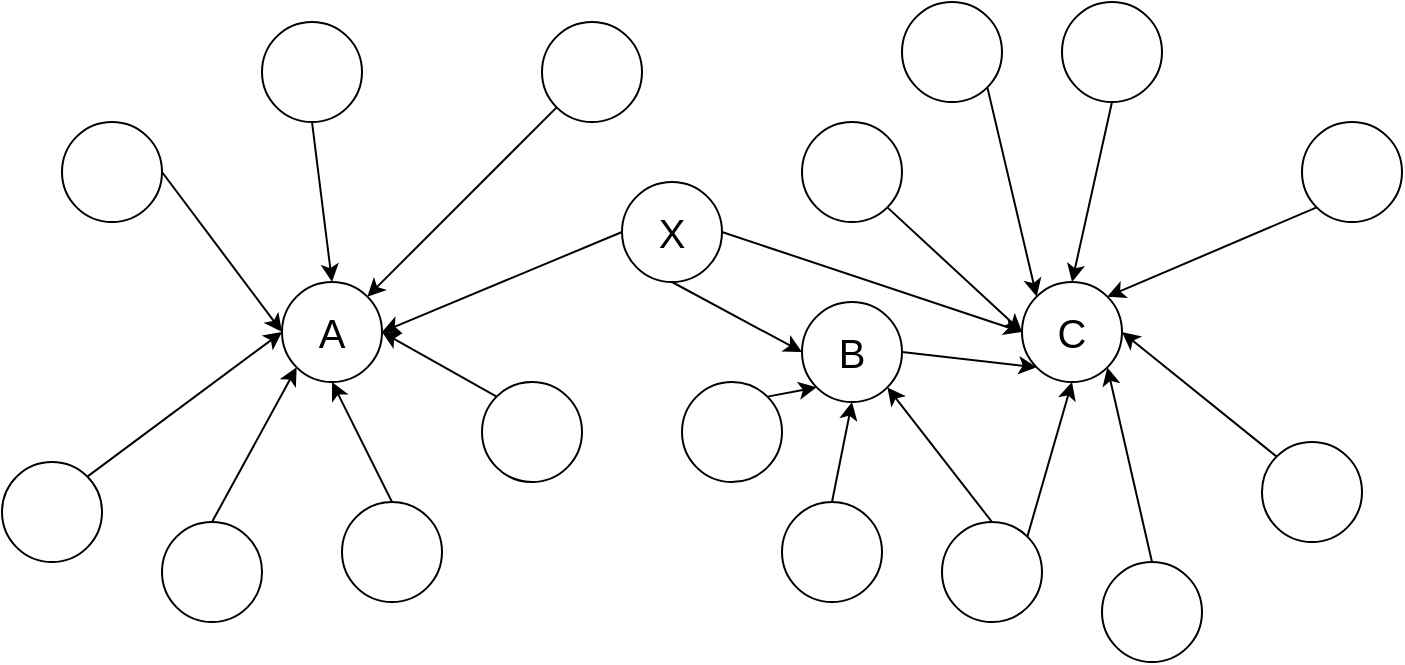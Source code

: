 <mxfile version="12.4.9" type="onedrive"><diagram id="wyCjQI05sYJ2tvOIcJ_B" name="Page-1"><mxGraphModel dx="961" dy="606" grid="1" gridSize="10" guides="1" tooltips="1" connect="1" arrows="1" fold="1" page="1" pageScale="1" pageWidth="827" pageHeight="1169" math="0" shadow="0"><root><mxCell id="0"/><mxCell id="1" parent="0"/><mxCell id="DbeH1DjeMZNEnddiffR9-1" value="" style="ellipse;whiteSpace=wrap;html=1;aspect=fixed;fillColor=#FFFFFF;" vertex="1" parent="1"><mxGeometry x="60" y="120" width="50" height="50" as="geometry"/></mxCell><mxCell id="DbeH1DjeMZNEnddiffR9-2" value="" style="ellipse;whiteSpace=wrap;html=1;aspect=fixed;fillColor=#FFFFFF;" vertex="1" parent="1"><mxGeometry x="160" y="70" width="50" height="50" as="geometry"/></mxCell><mxCell id="DbeH1DjeMZNEnddiffR9-3" value="&lt;font style=&quot;font-size: 20px&quot;&gt;A&lt;/font&gt;" style="ellipse;whiteSpace=wrap;html=1;aspect=fixed;fillColor=#FFFFFF;" vertex="1" parent="1"><mxGeometry x="170" y="200" width="50" height="50" as="geometry"/></mxCell><mxCell id="DbeH1DjeMZNEnddiffR9-4" value="" style="ellipse;whiteSpace=wrap;html=1;aspect=fixed;fillColor=#FFFFFF;" vertex="1" parent="1"><mxGeometry x="110" y="320" width="50" height="50" as="geometry"/></mxCell><mxCell id="DbeH1DjeMZNEnddiffR9-5" value="" style="ellipse;whiteSpace=wrap;html=1;aspect=fixed;fillColor=#FFFFFF;" vertex="1" parent="1"><mxGeometry x="200" y="310" width="50" height="50" as="geometry"/></mxCell><mxCell id="DbeH1DjeMZNEnddiffR9-6" value="" style="ellipse;whiteSpace=wrap;html=1;aspect=fixed;fillColor=#FFFFFF;" vertex="1" parent="1"><mxGeometry x="30" y="290" width="50" height="50" as="geometry"/></mxCell><mxCell id="DbeH1DjeMZNEnddiffR9-8" value="" style="ellipse;whiteSpace=wrap;html=1;aspect=fixed;fillColor=#FFFFFF;" vertex="1" parent="1"><mxGeometry x="300" y="70" width="50" height="50" as="geometry"/></mxCell><mxCell id="DbeH1DjeMZNEnddiffR9-9" value="&lt;font style=&quot;font-size: 20px&quot;&gt;X&lt;/font&gt;" style="ellipse;whiteSpace=wrap;html=1;aspect=fixed;fillColor=#FFFFFF;" vertex="1" parent="1"><mxGeometry x="340" y="150" width="50" height="50" as="geometry"/></mxCell><mxCell id="DbeH1DjeMZNEnddiffR9-10" value="&lt;font style=&quot;font-size: 20px&quot;&gt;C&lt;/font&gt;" style="ellipse;whiteSpace=wrap;html=1;aspect=fixed;fillColor=#FFFFFF;" vertex="1" parent="1"><mxGeometry x="540" y="200" width="50" height="50" as="geometry"/></mxCell><mxCell id="DbeH1DjeMZNEnddiffR9-11" value="" style="ellipse;whiteSpace=wrap;html=1;aspect=fixed;fillColor=#FFFFFF;" vertex="1" parent="1"><mxGeometry x="420" y="310" width="50" height="50" as="geometry"/></mxCell><mxCell id="DbeH1DjeMZNEnddiffR9-12" value="" style="ellipse;whiteSpace=wrap;html=1;aspect=fixed;fillColor=#FFFFFF;" vertex="1" parent="1"><mxGeometry x="430" y="120" width="50" height="50" as="geometry"/></mxCell><mxCell id="DbeH1DjeMZNEnddiffR9-14" value="" style="ellipse;whiteSpace=wrap;html=1;aspect=fixed;fillColor=#FFFFFF;" vertex="1" parent="1"><mxGeometry x="370" y="250" width="50" height="50" as="geometry"/></mxCell><mxCell id="DbeH1DjeMZNEnddiffR9-15" value="" style="ellipse;whiteSpace=wrap;html=1;aspect=fixed;fillColor=#FFFFFF;" vertex="1" parent="1"><mxGeometry x="560" y="60" width="50" height="50" as="geometry"/></mxCell><mxCell id="DbeH1DjeMZNEnddiffR9-17" value="" style="ellipse;whiteSpace=wrap;html=1;aspect=fixed;fillColor=#FFFFFF;" vertex="1" parent="1"><mxGeometry x="660" y="280" width="50" height="50" as="geometry"/></mxCell><mxCell id="DbeH1DjeMZNEnddiffR9-18" value="" style="ellipse;whiteSpace=wrap;html=1;aspect=fixed;fillColor=#FFFFFF;" vertex="1" parent="1"><mxGeometry x="580" y="340" width="50" height="50" as="geometry"/></mxCell><mxCell id="DbeH1DjeMZNEnddiffR9-21" value="" style="ellipse;whiteSpace=wrap;html=1;aspect=fixed;fillColor=#FFFFFF;" vertex="1" parent="1"><mxGeometry x="270" y="250" width="50" height="50" as="geometry"/></mxCell><mxCell id="DbeH1DjeMZNEnddiffR9-22" value="&lt;font style=&quot;font-size: 20px&quot;&gt;B&lt;/font&gt;" style="ellipse;whiteSpace=wrap;html=1;aspect=fixed;fillColor=#FFFFFF;" vertex="1" parent="1"><mxGeometry x="430" y="210" width="50" height="50" as="geometry"/></mxCell><mxCell id="DbeH1DjeMZNEnddiffR9-23" value="" style="ellipse;whiteSpace=wrap;html=1;aspect=fixed;fillColor=#FFFFFF;" vertex="1" parent="1"><mxGeometry x="500" y="320" width="50" height="50" as="geometry"/></mxCell><mxCell id="DbeH1DjeMZNEnddiffR9-24" value="" style="ellipse;whiteSpace=wrap;html=1;aspect=fixed;fillColor=#FFFFFF;" vertex="1" parent="1"><mxGeometry x="680" y="120" width="50" height="50" as="geometry"/></mxCell><mxCell id="DbeH1DjeMZNEnddiffR9-25" value="" style="ellipse;whiteSpace=wrap;html=1;aspect=fixed;fillColor=#FFFFFF;" vertex="1" parent="1"><mxGeometry x="480" y="60" width="50" height="50" as="geometry"/></mxCell><mxCell id="DbeH1DjeMZNEnddiffR9-26" style="edgeStyle=orthogonalEdgeStyle;rounded=0;orthogonalLoop=1;jettySize=auto;html=1;exitX=0.5;exitY=1;exitDx=0;exitDy=0;" edge="1" parent="1" source="DbeH1DjeMZNEnddiffR9-5" target="DbeH1DjeMZNEnddiffR9-5"><mxGeometry relative="1" as="geometry"/></mxCell><mxCell id="DbeH1DjeMZNEnddiffR9-28" value="" style="endArrow=classic;html=1;entryX=0;entryY=0.5;entryDx=0;entryDy=0;exitX=1;exitY=0.5;exitDx=0;exitDy=0;endFill=1;" edge="1" parent="1" source="DbeH1DjeMZNEnddiffR9-1" target="DbeH1DjeMZNEnddiffR9-3"><mxGeometry width="50" height="50" relative="1" as="geometry"><mxPoint x="72.678" y="102.678" as="sourcePoint"/><mxPoint x="180" y="235" as="targetPoint"/></mxGeometry></mxCell><mxCell id="DbeH1DjeMZNEnddiffR9-29" value="" style="endArrow=classic;html=1;entryX=0;entryY=0.5;entryDx=0;entryDy=0;exitX=1;exitY=0;exitDx=0;exitDy=0;endFill=1;" edge="1" parent="1" source="DbeH1DjeMZNEnddiffR9-6" target="DbeH1DjeMZNEnddiffR9-3"><mxGeometry width="50" height="50" relative="1" as="geometry"><mxPoint x="100" y="235" as="sourcePoint"/><mxPoint x="180" y="235" as="targetPoint"/></mxGeometry></mxCell><mxCell id="DbeH1DjeMZNEnddiffR9-30" value="" style="endArrow=classic;html=1;entryX=0;entryY=1;entryDx=0;entryDy=0;exitX=0.5;exitY=0;exitDx=0;exitDy=0;endFill=1;" edge="1" parent="1" source="DbeH1DjeMZNEnddiffR9-4" target="DbeH1DjeMZNEnddiffR9-3"><mxGeometry width="50" height="50" relative="1" as="geometry"><mxPoint x="110" y="245" as="sourcePoint"/><mxPoint x="190" y="245" as="targetPoint"/></mxGeometry></mxCell><mxCell id="DbeH1DjeMZNEnddiffR9-31" value="" style="endArrow=classic;html=1;entryX=0.5;entryY=1;entryDx=0;entryDy=0;exitX=0.5;exitY=0;exitDx=0;exitDy=0;endFill=1;" edge="1" parent="1" source="DbeH1DjeMZNEnddiffR9-5" target="DbeH1DjeMZNEnddiffR9-3"><mxGeometry width="50" height="50" relative="1" as="geometry"><mxPoint x="145" y="330" as="sourcePoint"/><mxPoint x="180" y="235" as="targetPoint"/></mxGeometry></mxCell><mxCell id="DbeH1DjeMZNEnddiffR9-32" value="" style="endArrow=classic;html=1;entryX=1;entryY=0.5;entryDx=0;entryDy=0;exitX=0;exitY=0;exitDx=0;exitDy=0;endFill=1;" edge="1" parent="1" source="DbeH1DjeMZNEnddiffR9-21" target="DbeH1DjeMZNEnddiffR9-3"><mxGeometry width="50" height="50" relative="1" as="geometry"><mxPoint x="235" y="320" as="sourcePoint"/><mxPoint x="205" y="260" as="targetPoint"/></mxGeometry></mxCell><mxCell id="DbeH1DjeMZNEnddiffR9-33" value="" style="endArrow=classic;html=1;entryX=0.5;entryY=0;entryDx=0;entryDy=0;exitX=0.5;exitY=1;exitDx=0;exitDy=0;endFill=1;" edge="1" parent="1" source="DbeH1DjeMZNEnddiffR9-2" target="DbeH1DjeMZNEnddiffR9-3"><mxGeometry width="50" height="50" relative="1" as="geometry"><mxPoint x="245" y="330" as="sourcePoint"/><mxPoint x="215" y="270" as="targetPoint"/></mxGeometry></mxCell><mxCell id="DbeH1DjeMZNEnddiffR9-36" value="" style="endArrow=classic;html=1;entryX=1;entryY=0;entryDx=0;entryDy=0;exitX=0;exitY=1;exitDx=0;exitDy=0;endFill=1;" edge="1" parent="1" source="DbeH1DjeMZNEnddiffR9-8" target="DbeH1DjeMZNEnddiffR9-3"><mxGeometry width="50" height="50" relative="1" as="geometry"><mxPoint x="287.322" y="267.322" as="sourcePoint"/><mxPoint x="230" y="235" as="targetPoint"/></mxGeometry></mxCell><mxCell id="DbeH1DjeMZNEnddiffR9-37" value="" style="endArrow=classic;html=1;entryX=0;entryY=0.5;entryDx=0;entryDy=0;exitX=1;exitY=0.5;exitDx=0;exitDy=0;endFill=1;" edge="1" parent="1" source="DbeH1DjeMZNEnddiffR9-9" target="DbeH1DjeMZNEnddiffR9-10"><mxGeometry width="50" height="50" relative="1" as="geometry"><mxPoint x="310" y="105" as="sourcePoint"/><mxPoint x="222.678" y="217.322" as="targetPoint"/></mxGeometry></mxCell><mxCell id="DbeH1DjeMZNEnddiffR9-38" value="" style="endArrow=classic;html=1;entryX=0;entryY=1;entryDx=0;entryDy=0;exitX=1;exitY=0;exitDx=0;exitDy=0;endFill=1;" edge="1" parent="1" source="DbeH1DjeMZNEnddiffR9-14" target="DbeH1DjeMZNEnddiffR9-22"><mxGeometry width="50" height="50" relative="1" as="geometry"><mxPoint x="380" y="235" as="sourcePoint"/><mxPoint x="440" y="245" as="targetPoint"/></mxGeometry></mxCell><mxCell id="DbeH1DjeMZNEnddiffR9-39" value="" style="endArrow=classic;html=1;exitX=0.5;exitY=0;exitDx=0;exitDy=0;entryX=0.5;entryY=1;entryDx=0;entryDy=0;endFill=1;" edge="1" parent="1" source="DbeH1DjeMZNEnddiffR9-11" target="DbeH1DjeMZNEnddiffR9-22"><mxGeometry width="50" height="50" relative="1" as="geometry"><mxPoint x="422.678" y="267.322" as="sourcePoint"/><mxPoint x="447" y="263" as="targetPoint"/></mxGeometry></mxCell><mxCell id="DbeH1DjeMZNEnddiffR9-40" value="" style="endArrow=classic;html=1;exitX=0.5;exitY=0;exitDx=0;exitDy=0;entryX=1;entryY=1;entryDx=0;entryDy=0;endFill=1;" edge="1" parent="1" source="DbeH1DjeMZNEnddiffR9-23" target="DbeH1DjeMZNEnddiffR9-22"><mxGeometry width="50" height="50" relative="1" as="geometry"><mxPoint x="455" y="320" as="sourcePoint"/><mxPoint x="465" y="270" as="targetPoint"/></mxGeometry></mxCell><mxCell id="DbeH1DjeMZNEnddiffR9-41" value="" style="endArrow=classic;html=1;exitX=1;exitY=0;exitDx=0;exitDy=0;entryX=0.5;entryY=1;entryDx=0;entryDy=0;endFill=1;" edge="1" parent="1" source="DbeH1DjeMZNEnddiffR9-23" target="DbeH1DjeMZNEnddiffR9-10"><mxGeometry width="50" height="50" relative="1" as="geometry"><mxPoint x="535" y="330" as="sourcePoint"/><mxPoint x="482.678" y="262.678" as="targetPoint"/></mxGeometry></mxCell><mxCell id="DbeH1DjeMZNEnddiffR9-42" value="" style="endArrow=classic;html=1;exitX=0.5;exitY=0;exitDx=0;exitDy=0;entryX=1;entryY=1;entryDx=0;entryDy=0;endFill=1;" edge="1" parent="1" source="DbeH1DjeMZNEnddiffR9-18" target="DbeH1DjeMZNEnddiffR9-10"><mxGeometry width="50" height="50" relative="1" as="geometry"><mxPoint x="552.678" y="337.322" as="sourcePoint"/><mxPoint x="580" y="260" as="targetPoint"/></mxGeometry></mxCell><mxCell id="DbeH1DjeMZNEnddiffR9-43" value="" style="endArrow=classic;html=1;exitX=0;exitY=0;exitDx=0;exitDy=0;entryX=1;entryY=0.5;entryDx=0;entryDy=0;endFill=1;" edge="1" parent="1" source="DbeH1DjeMZNEnddiffR9-17" target="DbeH1DjeMZNEnddiffR9-10"><mxGeometry width="50" height="50" relative="1" as="geometry"><mxPoint x="615" y="350" as="sourcePoint"/><mxPoint x="592.678" y="252.678" as="targetPoint"/></mxGeometry></mxCell><mxCell id="DbeH1DjeMZNEnddiffR9-48" value="" style="endArrow=classic;html=1;exitX=0;exitY=1;exitDx=0;exitDy=0;entryX=1;entryY=0;entryDx=0;entryDy=0;endFill=1;" edge="1" parent="1" source="DbeH1DjeMZNEnddiffR9-24" target="DbeH1DjeMZNEnddiffR9-10"><mxGeometry width="50" height="50" relative="1" as="geometry"><mxPoint x="707.322" y="162.678" as="sourcePoint"/><mxPoint x="695" y="290" as="targetPoint"/></mxGeometry></mxCell><mxCell id="DbeH1DjeMZNEnddiffR9-49" value="" style="endArrow=classic;html=1;exitX=0.5;exitY=1;exitDx=0;exitDy=0;entryX=0.5;entryY=0;entryDx=0;entryDy=0;endFill=1;" edge="1" parent="1" source="DbeH1DjeMZNEnddiffR9-15" target="DbeH1DjeMZNEnddiffR9-10"><mxGeometry width="50" height="50" relative="1" as="geometry"><mxPoint x="627.322" y="132.678" as="sourcePoint"/><mxPoint x="575" y="210" as="targetPoint"/></mxGeometry></mxCell><mxCell id="DbeH1DjeMZNEnddiffR9-50" value="" style="endArrow=classic;html=1;exitX=1;exitY=1;exitDx=0;exitDy=0;entryX=0;entryY=0;entryDx=0;entryDy=0;endFill=1;" edge="1" parent="1" source="DbeH1DjeMZNEnddiffR9-25" target="DbeH1DjeMZNEnddiffR9-10"><mxGeometry width="50" height="50" relative="1" as="geometry"><mxPoint x="565" y="120" as="sourcePoint"/><mxPoint x="575" y="210" as="targetPoint"/></mxGeometry></mxCell><mxCell id="DbeH1DjeMZNEnddiffR9-51" value="" style="endArrow=classic;html=1;exitX=1;exitY=1;exitDx=0;exitDy=0;entryX=0;entryY=0.5;entryDx=0;entryDy=0;strokeColor=#000000;endFill=1;" edge="1" parent="1" source="DbeH1DjeMZNEnddiffR9-12" target="DbeH1DjeMZNEnddiffR9-10"><mxGeometry width="50" height="50" relative="1" as="geometry"><mxPoint x="492.678" y="102.678" as="sourcePoint"/><mxPoint x="557.322" y="217.322" as="targetPoint"/></mxGeometry></mxCell><mxCell id="DbeH1DjeMZNEnddiffR9-52" value="" style="endArrow=classic;html=1;exitX=1;exitY=0.5;exitDx=0;exitDy=0;entryX=0;entryY=1;entryDx=0;entryDy=0;endFill=1;" edge="1" parent="1" source="DbeH1DjeMZNEnddiffR9-22" target="DbeH1DjeMZNEnddiffR9-10"><mxGeometry width="50" height="50" relative="1" as="geometry"><mxPoint x="482.678" y="182.678" as="sourcePoint"/><mxPoint x="550" y="235" as="targetPoint"/></mxGeometry></mxCell><mxCell id="DbeH1DjeMZNEnddiffR9-55" value="" style="endArrow=classic;html=1;exitX=0;exitY=0.5;exitDx=0;exitDy=0;endFill=1;entryX=1;entryY=0.5;entryDx=0;entryDy=0;" edge="1" parent="1" source="DbeH1DjeMZNEnddiffR9-9" target="DbeH1DjeMZNEnddiffR9-3"><mxGeometry width="50" height="50" relative="1" as="geometry"><mxPoint x="20" y="460" as="sourcePoint"/><mxPoint x="300" y="170" as="targetPoint"/></mxGeometry></mxCell><mxCell id="DbeH1DjeMZNEnddiffR9-56" value="" style="endArrow=classic;html=1;exitX=0.5;exitY=1;exitDx=0;exitDy=0;endFill=1;entryX=0;entryY=0.5;entryDx=0;entryDy=0;" edge="1" parent="1" source="DbeH1DjeMZNEnddiffR9-9" target="DbeH1DjeMZNEnddiffR9-22"><mxGeometry width="50" height="50" relative="1" as="geometry"><mxPoint x="380" y="220" as="sourcePoint"/><mxPoint x="390" y="275" as="targetPoint"/></mxGeometry></mxCell></root></mxGraphModel></diagram></mxfile>